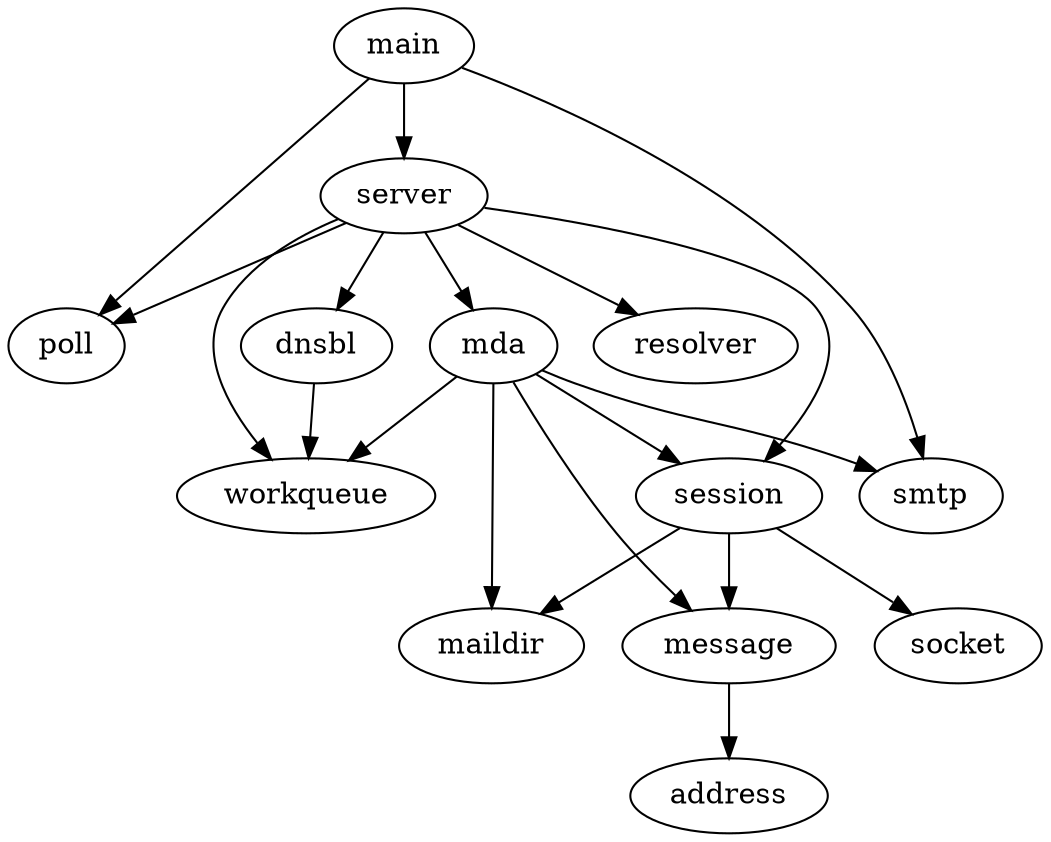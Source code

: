 Digraph G {

main -> poll
main -> server
main -> smtp

server -> session
server -> mda
server -> poll
server -> resolver
server -> dnsbl
server -> workqueue

session -> socket
session -> message
session -> maildir

mda -> session
mda -> maildir
mda -> message
mda -> smtp
mda -> workqueue

message -> address

//HIDE: workqueue -> session

dnsbl -> workqueue


}
